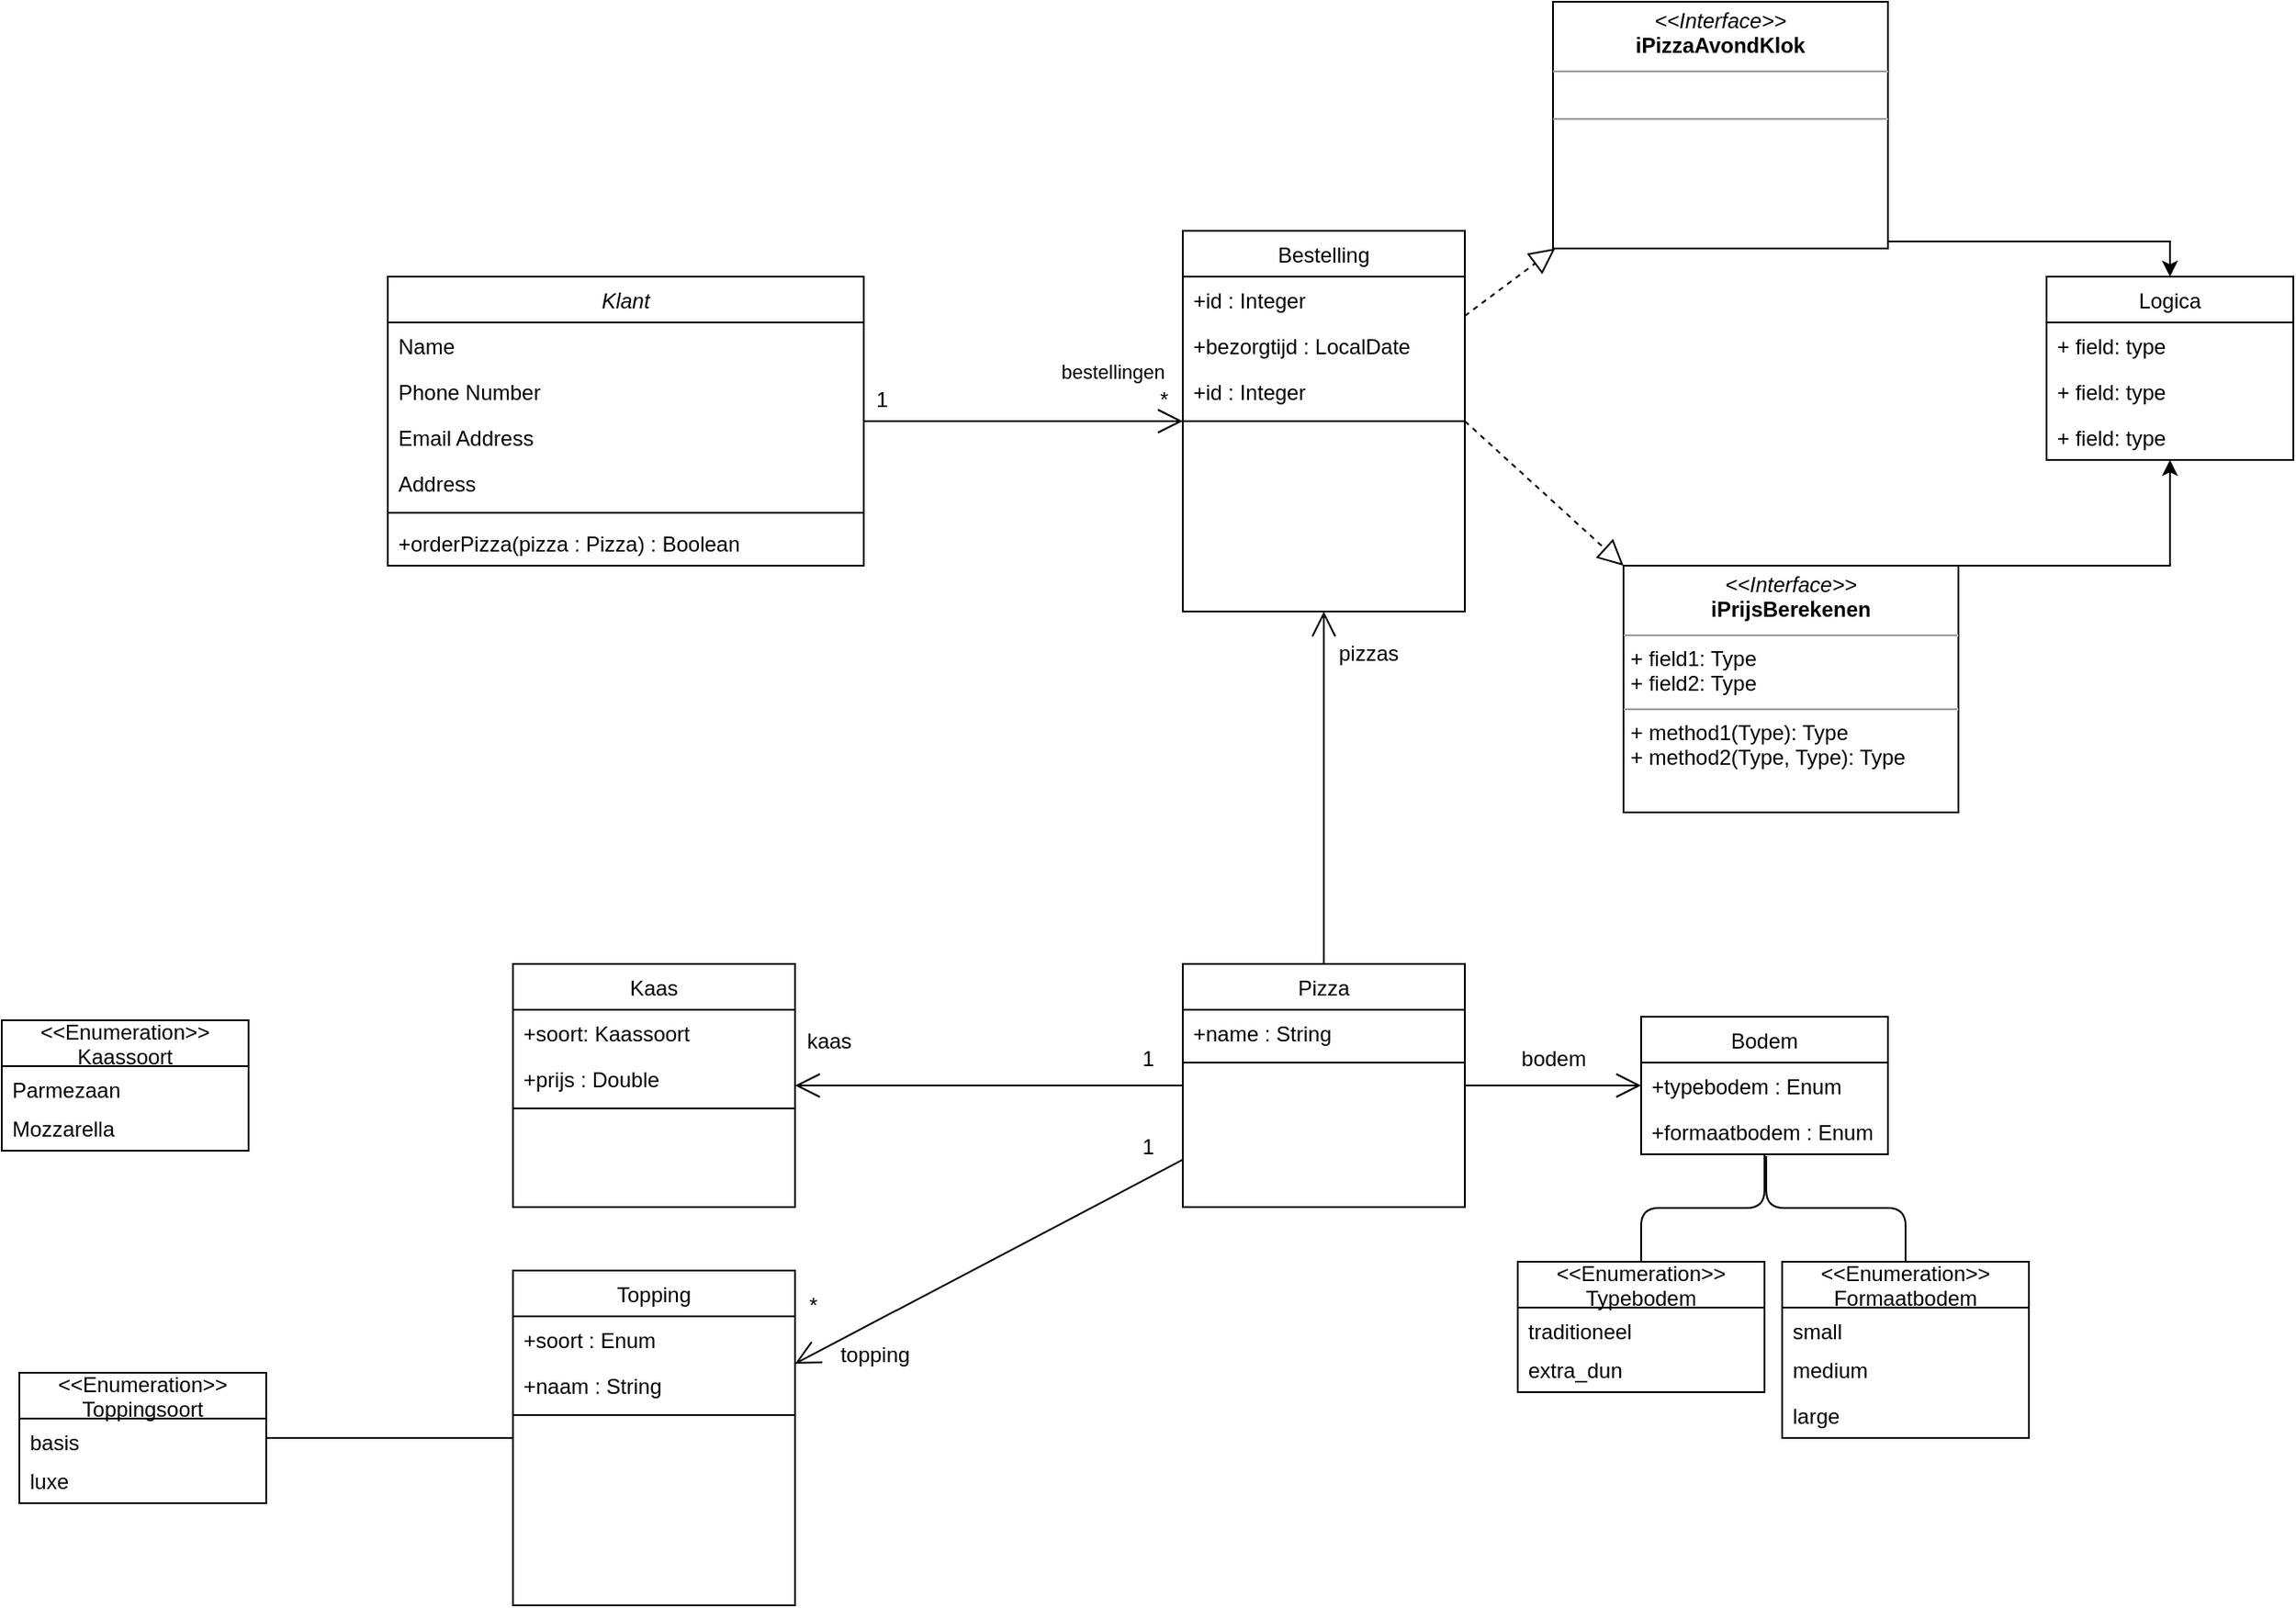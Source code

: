 <mxfile version="13.7.9" type="device"><diagram id="C5RBs43oDa-KdzZeNtuy" name="Page-1"><mxGraphModel dx="1913" dy="2095" grid="1" gridSize="10" guides="1" tooltips="1" connect="1" arrows="1" fold="1" page="1" pageScale="1" pageWidth="827" pageHeight="1169" math="0" shadow="0"><root><mxCell id="WIyWlLk6GJQsqaUBKTNV-0"/><mxCell id="WIyWlLk6GJQsqaUBKTNV-1" parent="WIyWlLk6GJQsqaUBKTNV-0"/><mxCell id="gmzlAjszo0Uq_5KP6DrP-10" value="bestellingen" style="endArrow=open;endSize=12;html=1;" parent="WIyWlLk6GJQsqaUBKTNV-1" source="zkfFHV4jXpPFQw0GAbJ--0" target="zkfFHV4jXpPFQw0GAbJ--17" edge="1"><mxGeometry x="0.558" y="28" width="160" relative="1" as="geometry"><mxPoint x="399" y="106" as="sourcePoint"/><mxPoint x="559" y="106" as="targetPoint"/><Array as="points"><mxPoint x="469" y="108"/></Array><mxPoint as="offset"/></mxGeometry></mxCell><mxCell id="gmzlAjszo0Uq_5KP6DrP-11" value="1" style="text;html=1;align=center;verticalAlign=middle;resizable=0;points=[];autosize=1;" parent="WIyWlLk6GJQsqaUBKTNV-1" vertex="1"><mxGeometry x="379" y="86" width="20" height="20" as="geometry"/></mxCell><mxCell id="gmzlAjszo0Uq_5KP6DrP-12" value="*" style="text;html=1;align=center;verticalAlign=middle;resizable=0;points=[];autosize=1;" parent="WIyWlLk6GJQsqaUBKTNV-1" vertex="1"><mxGeometry x="539" y="86" width="20" height="20" as="geometry"/></mxCell><mxCell id="gmzlAjszo0Uq_5KP6DrP-16" value="" style="endArrow=open;endFill=1;endSize=12;html=1;" parent="WIyWlLk6GJQsqaUBKTNV-1" source="zkfFHV4jXpPFQw0GAbJ--6" target="gmzlAjszo0Uq_5KP6DrP-0" edge="1"><mxGeometry width="160" relative="1" as="geometry"><mxPoint x="440" y="380" as="sourcePoint"/><mxPoint x="460" y="450" as="targetPoint"/></mxGeometry></mxCell><mxCell id="zkfFHV4jXpPFQw0GAbJ--6" value="Pizza" style="swimlane;fontStyle=0;align=center;verticalAlign=top;childLayout=stackLayout;horizontal=1;startSize=26;horizontalStack=0;resizeParent=1;resizeLast=0;collapsible=1;marginBottom=0;rounded=0;shadow=0;strokeWidth=1;" parent="WIyWlLk6GJQsqaUBKTNV-1" vertex="1"><mxGeometry x="560" y="416" width="160" height="138" as="geometry"><mxRectangle x="130" y="380" width="160" height="26" as="alternateBounds"/></mxGeometry></mxCell><mxCell id="zkfFHV4jXpPFQw0GAbJ--7" value="+name : String" style="text;align=left;verticalAlign=top;spacingLeft=4;spacingRight=4;overflow=hidden;rotatable=0;points=[[0,0.5],[1,0.5]];portConstraint=eastwest;" parent="zkfFHV4jXpPFQw0GAbJ--6" vertex="1"><mxGeometry y="26" width="160" height="26" as="geometry"/></mxCell><mxCell id="zkfFHV4jXpPFQw0GAbJ--9" value="" style="line;html=1;strokeWidth=1;align=left;verticalAlign=middle;spacingTop=-1;spacingLeft=3;spacingRight=3;rotatable=0;labelPosition=right;points=[];portConstraint=eastwest;" parent="zkfFHV4jXpPFQw0GAbJ--6" vertex="1"><mxGeometry y="52" width="160" height="8" as="geometry"/></mxCell><mxCell id="jzu1bt6xzIj4RcpeZRFy-12" value="" style="endArrow=none;html=1;edgeStyle=orthogonalEdgeStyle;exitX=0.507;exitY=1.038;exitDx=0;exitDy=0;exitPerimeter=0;" parent="WIyWlLk6GJQsqaUBKTNV-1" source="jzu1bt6xzIj4RcpeZRFy-11" target="gmzlAjszo0Uq_5KP6DrP-19" edge="1"><mxGeometry relative="1" as="geometry"><mxPoint x="650" y="690" as="sourcePoint"/><mxPoint x="810" y="690" as="targetPoint"/></mxGeometry></mxCell><mxCell id="jzu1bt6xzIj4RcpeZRFy-15" value="" style="endArrow=none;html=1;edgeStyle=orthogonalEdgeStyle;" parent="WIyWlLk6GJQsqaUBKTNV-1" source="gmzlAjszo0Uq_5KP6DrP-23" target="jzu1bt6xzIj4RcpeZRFy-6" edge="1"><mxGeometry relative="1" as="geometry"><mxPoint x="660" y="700" as="sourcePoint"/><mxPoint x="820" y="700" as="targetPoint"/></mxGeometry></mxCell><mxCell id="jzu1bt6xzIj4RcpeZRFy-6" value="&lt;&lt;Enumeration&gt;&gt;&#10;Typebodem" style="swimlane;fontStyle=0;childLayout=stackLayout;horizontal=1;startSize=26;fillColor=none;horizontalStack=0;resizeParent=1;resizeParentMax=0;resizeLast=0;collapsible=1;marginBottom=0;" parent="WIyWlLk6GJQsqaUBKTNV-1" vertex="1"><mxGeometry x="750" y="585" width="140" height="74" as="geometry"/></mxCell><mxCell id="jzu1bt6xzIj4RcpeZRFy-7" value="traditioneel" style="text;strokeColor=none;fillColor=none;align=left;verticalAlign=top;spacingLeft=4;spacingRight=4;overflow=hidden;rotatable=0;points=[[0,0.5],[1,0.5]];portConstraint=eastwest;" parent="jzu1bt6xzIj4RcpeZRFy-6" vertex="1"><mxGeometry y="26" width="140" height="22" as="geometry"/></mxCell><mxCell id="jzu1bt6xzIj4RcpeZRFy-8" value="extra_dun" style="text;strokeColor=none;fillColor=none;align=left;verticalAlign=top;spacingLeft=4;spacingRight=4;overflow=hidden;rotatable=0;points=[[0,0.5],[1,0.5]];portConstraint=eastwest;" parent="jzu1bt6xzIj4RcpeZRFy-6" vertex="1"><mxGeometry y="48" width="140" height="26" as="geometry"/></mxCell><mxCell id="gmzlAjszo0Uq_5KP6DrP-19" value="&lt;&lt;Enumeration&gt;&gt;&#10;Formaatbodem" style="swimlane;fontStyle=0;childLayout=stackLayout;horizontal=1;startSize=26;fillColor=none;horizontalStack=0;resizeParent=1;resizeParentMax=0;resizeLast=0;collapsible=1;marginBottom=0;" parent="WIyWlLk6GJQsqaUBKTNV-1" vertex="1"><mxGeometry x="900" y="585" width="140" height="100" as="geometry"/></mxCell><mxCell id="gmzlAjszo0Uq_5KP6DrP-20" value="small" style="text;strokeColor=none;fillColor=none;align=left;verticalAlign=top;spacingLeft=4;spacingRight=4;overflow=hidden;rotatable=0;points=[[0,0.5],[1,0.5]];portConstraint=eastwest;" parent="gmzlAjszo0Uq_5KP6DrP-19" vertex="1"><mxGeometry y="26" width="140" height="22" as="geometry"/></mxCell><mxCell id="gmzlAjszo0Uq_5KP6DrP-21" value="medium" style="text;strokeColor=none;fillColor=none;align=left;verticalAlign=top;spacingLeft=4;spacingRight=4;overflow=hidden;rotatable=0;points=[[0,0.5],[1,0.5]];portConstraint=eastwest;" parent="gmzlAjszo0Uq_5KP6DrP-19" vertex="1"><mxGeometry y="48" width="140" height="26" as="geometry"/></mxCell><mxCell id="jzu1bt6xzIj4RcpeZRFy-9" value="large" style="text;strokeColor=none;fillColor=none;align=left;verticalAlign=top;spacingLeft=4;spacingRight=4;overflow=hidden;rotatable=0;points=[[0,0.5],[1,0.5]];portConstraint=eastwest;" parent="gmzlAjszo0Uq_5KP6DrP-19" vertex="1"><mxGeometry y="74" width="140" height="26" as="geometry"/></mxCell><mxCell id="jzu1bt6xzIj4RcpeZRFy-16" value="" style="endArrow=open;endFill=1;endSize=12;html=1;" parent="WIyWlLk6GJQsqaUBKTNV-1" source="zkfFHV4jXpPFQw0GAbJ--6" target="gmzlAjszo0Uq_5KP6DrP-23" edge="1"><mxGeometry width="160" relative="1" as="geometry"><mxPoint x="500" y="590" as="sourcePoint"/><mxPoint x="760" y="530" as="targetPoint"/></mxGeometry></mxCell><mxCell id="gmzlAjszo0Uq_5KP6DrP-23" value="Bodem" style="swimlane;fontStyle=0;childLayout=stackLayout;horizontal=1;startSize=26;fillColor=none;horizontalStack=0;resizeParent=1;resizeParentMax=0;resizeLast=0;collapsible=1;marginBottom=0;" parent="WIyWlLk6GJQsqaUBKTNV-1" vertex="1"><mxGeometry x="820" y="446" width="140" height="78" as="geometry"/></mxCell><mxCell id="jzu1bt6xzIj4RcpeZRFy-10" value="+typebodem : Enum" style="text;strokeColor=none;fillColor=none;align=left;verticalAlign=top;spacingLeft=4;spacingRight=4;overflow=hidden;rotatable=0;points=[[0,0.5],[1,0.5]];portConstraint=eastwest;" parent="gmzlAjszo0Uq_5KP6DrP-23" vertex="1"><mxGeometry y="26" width="140" height="26" as="geometry"/></mxCell><mxCell id="jzu1bt6xzIj4RcpeZRFy-11" value="+formaatbodem : Enum" style="text;strokeColor=none;fillColor=none;align=left;verticalAlign=top;spacingLeft=4;spacingRight=4;overflow=hidden;rotatable=0;points=[[0,0.5],[1,0.5]];portConstraint=eastwest;" parent="gmzlAjszo0Uq_5KP6DrP-23" vertex="1"><mxGeometry y="52" width="140" height="26" as="geometry"/></mxCell><mxCell id="jzu1bt6xzIj4RcpeZRFy-17" value="bodem" style="text;html=1;align=center;verticalAlign=middle;resizable=0;points=[];autosize=1;" parent="WIyWlLk6GJQsqaUBKTNV-1" vertex="1"><mxGeometry x="745" y="460" width="50" height="20" as="geometry"/></mxCell><mxCell id="jzu1bt6xzIj4RcpeZRFy-18" value="Topping" style="swimlane;fontStyle=0;align=center;verticalAlign=top;childLayout=stackLayout;horizontal=1;startSize=26;horizontalStack=0;resizeParent=1;resizeLast=0;collapsible=1;marginBottom=0;rounded=0;shadow=0;strokeWidth=1;" parent="WIyWlLk6GJQsqaUBKTNV-1" vertex="1"><mxGeometry x="180" y="590" width="160" height="190" as="geometry"><mxRectangle x="130" y="380" width="160" height="26" as="alternateBounds"/></mxGeometry></mxCell><mxCell id="jzu1bt6xzIj4RcpeZRFy-19" value="+soort : Enum" style="text;align=left;verticalAlign=top;spacingLeft=4;spacingRight=4;overflow=hidden;rotatable=0;points=[[0,0.5],[1,0.5]];portConstraint=eastwest;" parent="jzu1bt6xzIj4RcpeZRFy-18" vertex="1"><mxGeometry y="26" width="160" height="26" as="geometry"/></mxCell><mxCell id="jzu1bt6xzIj4RcpeZRFy-38" value="+naam : String" style="text;align=left;verticalAlign=top;spacingLeft=4;spacingRight=4;overflow=hidden;rotatable=0;points=[[0,0.5],[1,0.5]];portConstraint=eastwest;" parent="jzu1bt6xzIj4RcpeZRFy-18" vertex="1"><mxGeometry y="52" width="160" height="26" as="geometry"/></mxCell><mxCell id="jzu1bt6xzIj4RcpeZRFy-21" value="" style="line;html=1;strokeWidth=1;align=left;verticalAlign=middle;spacingTop=-1;spacingLeft=3;spacingRight=3;rotatable=0;labelPosition=right;points=[];portConstraint=eastwest;" parent="jzu1bt6xzIj4RcpeZRFy-18" vertex="1"><mxGeometry y="78" width="160" height="8" as="geometry"/></mxCell><mxCell id="gmzlAjszo0Uq_5KP6DrP-0" value="Kaas" style="swimlane;fontStyle=0;align=center;verticalAlign=top;childLayout=stackLayout;horizontal=1;startSize=26;horizontalStack=0;resizeParent=1;resizeLast=0;collapsible=1;marginBottom=0;rounded=0;shadow=0;strokeWidth=1;" parent="WIyWlLk6GJQsqaUBKTNV-1" vertex="1"><mxGeometry x="180" y="416" width="160" height="138" as="geometry"><mxRectangle x="130" y="380" width="160" height="26" as="alternateBounds"/></mxGeometry></mxCell><mxCell id="gmzlAjszo0Uq_5KP6DrP-1" value="+soort: Kaassoort" style="text;align=left;verticalAlign=top;spacingLeft=4;spacingRight=4;overflow=hidden;rotatable=0;points=[[0,0.5],[1,0.5]];portConstraint=eastwest;" parent="gmzlAjszo0Uq_5KP6DrP-0" vertex="1"><mxGeometry y="26" width="160" height="26" as="geometry"/></mxCell><mxCell id="gmzlAjszo0Uq_5KP6DrP-2" value="+prijs : Double" style="text;align=left;verticalAlign=top;spacingLeft=4;spacingRight=4;overflow=hidden;rotatable=0;points=[[0,0.5],[1,0.5]];portConstraint=eastwest;rounded=0;shadow=0;html=0;" parent="gmzlAjszo0Uq_5KP6DrP-0" vertex="1"><mxGeometry y="52" width="160" height="26" as="geometry"/></mxCell><mxCell id="gmzlAjszo0Uq_5KP6DrP-3" value="" style="line;html=1;strokeWidth=1;align=left;verticalAlign=middle;spacingTop=-1;spacingLeft=3;spacingRight=3;rotatable=0;labelPosition=right;points=[];portConstraint=eastwest;" parent="gmzlAjszo0Uq_5KP6DrP-0" vertex="1"><mxGeometry y="78" width="160" height="8" as="geometry"/></mxCell><mxCell id="jzu1bt6xzIj4RcpeZRFy-24" value="" style="endArrow=open;endFill=1;endSize=12;html=1;" parent="WIyWlLk6GJQsqaUBKTNV-1" source="zkfFHV4jXpPFQw0GAbJ--6" target="jzu1bt6xzIj4RcpeZRFy-18" edge="1"><mxGeometry width="160" relative="1" as="geometry"><mxPoint x="350" y="495" as="sourcePoint"/><mxPoint x="510" y="650" as="targetPoint"/></mxGeometry></mxCell><mxCell id="jzu1bt6xzIj4RcpeZRFy-33" value="" style="endArrow=none;html=1;edgeStyle=orthogonalEdgeStyle;" parent="WIyWlLk6GJQsqaUBKTNV-1" source="jzu1bt6xzIj4RcpeZRFy-30" target="jzu1bt6xzIj4RcpeZRFy-18" edge="1"><mxGeometry relative="1" as="geometry"><mxPoint x="-90" y="730" as="sourcePoint"/><mxPoint x="70" y="730" as="targetPoint"/></mxGeometry></mxCell><mxCell id="jzu1bt6xzIj4RcpeZRFy-25" value="&lt;&lt;Enumeration&gt;&gt;&#10;Kaassoort" style="swimlane;fontStyle=0;childLayout=stackLayout;horizontal=1;startSize=26;fillColor=none;horizontalStack=0;resizeParent=1;resizeParentMax=0;resizeLast=0;collapsible=1;marginBottom=0;" parent="WIyWlLk6GJQsqaUBKTNV-1" vertex="1"><mxGeometry x="-110" y="448" width="140" height="74" as="geometry"/></mxCell><mxCell id="jzu1bt6xzIj4RcpeZRFy-26" value="Parmezaan" style="text;strokeColor=none;fillColor=none;align=left;verticalAlign=top;spacingLeft=4;spacingRight=4;overflow=hidden;rotatable=0;points=[[0,0.5],[1,0.5]];portConstraint=eastwest;" parent="jzu1bt6xzIj4RcpeZRFy-25" vertex="1"><mxGeometry y="26" width="140" height="22" as="geometry"/></mxCell><mxCell id="jzu1bt6xzIj4RcpeZRFy-27" value="Mozzarella" style="text;strokeColor=none;fillColor=none;align=left;verticalAlign=top;spacingLeft=4;spacingRight=4;overflow=hidden;rotatable=0;points=[[0,0.5],[1,0.5]];portConstraint=eastwest;" parent="jzu1bt6xzIj4RcpeZRFy-25" vertex="1"><mxGeometry y="48" width="140" height="26" as="geometry"/></mxCell><mxCell id="jzu1bt6xzIj4RcpeZRFy-30" value="&lt;&lt;Enumeration&gt;&gt;&#10;Toppingsoort" style="swimlane;fontStyle=0;childLayout=stackLayout;horizontal=1;startSize=26;fillColor=none;horizontalStack=0;resizeParent=1;resizeParentMax=0;resizeLast=0;collapsible=1;marginBottom=0;" parent="WIyWlLk6GJQsqaUBKTNV-1" vertex="1"><mxGeometry x="-100" y="648" width="140" height="74" as="geometry"/></mxCell><mxCell id="jzu1bt6xzIj4RcpeZRFy-31" value="basis" style="text;strokeColor=none;fillColor=none;align=left;verticalAlign=top;spacingLeft=4;spacingRight=4;overflow=hidden;rotatable=0;points=[[0,0.5],[1,0.5]];portConstraint=eastwest;" parent="jzu1bt6xzIj4RcpeZRFy-30" vertex="1"><mxGeometry y="26" width="140" height="22" as="geometry"/></mxCell><mxCell id="jzu1bt6xzIj4RcpeZRFy-32" value="luxe" style="text;strokeColor=none;fillColor=none;align=left;verticalAlign=top;spacingLeft=4;spacingRight=4;overflow=hidden;rotatable=0;points=[[0,0.5],[1,0.5]];portConstraint=eastwest;" parent="jzu1bt6xzIj4RcpeZRFy-30" vertex="1"><mxGeometry y="48" width="140" height="26" as="geometry"/></mxCell><mxCell id="jzu1bt6xzIj4RcpeZRFy-39" value="kaas" style="text;html=1;align=center;verticalAlign=middle;resizable=0;points=[];autosize=1;" parent="WIyWlLk6GJQsqaUBKTNV-1" vertex="1"><mxGeometry x="339" y="450" width="40" height="20" as="geometry"/></mxCell><mxCell id="jzu1bt6xzIj4RcpeZRFy-40" value="topping" style="text;html=1;align=center;verticalAlign=middle;resizable=0;points=[];autosize=1;" parent="WIyWlLk6GJQsqaUBKTNV-1" vertex="1"><mxGeometry x="360" y="628" width="50" height="20" as="geometry"/></mxCell><mxCell id="zkfFHV4jXpPFQw0GAbJ--0" value="Klant" style="swimlane;fontStyle=2;align=center;verticalAlign=top;childLayout=stackLayout;horizontal=1;startSize=26;horizontalStack=0;resizeParent=1;resizeLast=0;collapsible=1;marginBottom=0;rounded=0;shadow=0;strokeWidth=1;" parent="WIyWlLk6GJQsqaUBKTNV-1" vertex="1"><mxGeometry x="109" y="26" width="270" height="164" as="geometry"><mxRectangle x="230" y="140" width="160" height="26" as="alternateBounds"/></mxGeometry></mxCell><mxCell id="zkfFHV4jXpPFQw0GAbJ--1" value="Name" style="text;align=left;verticalAlign=top;spacingLeft=4;spacingRight=4;overflow=hidden;rotatable=0;points=[[0,0.5],[1,0.5]];portConstraint=eastwest;" parent="zkfFHV4jXpPFQw0GAbJ--0" vertex="1"><mxGeometry y="26" width="270" height="26" as="geometry"/></mxCell><mxCell id="zkfFHV4jXpPFQw0GAbJ--2" value="Phone Number" style="text;align=left;verticalAlign=top;spacingLeft=4;spacingRight=4;overflow=hidden;rotatable=0;points=[[0,0.5],[1,0.5]];portConstraint=eastwest;rounded=0;shadow=0;html=0;" parent="zkfFHV4jXpPFQw0GAbJ--0" vertex="1"><mxGeometry y="52" width="270" height="26" as="geometry"/></mxCell><mxCell id="zkfFHV4jXpPFQw0GAbJ--3" value="Email Address" style="text;align=left;verticalAlign=top;spacingLeft=4;spacingRight=4;overflow=hidden;rotatable=0;points=[[0,0.5],[1,0.5]];portConstraint=eastwest;rounded=0;shadow=0;html=0;" parent="zkfFHV4jXpPFQw0GAbJ--0" vertex="1"><mxGeometry y="78" width="270" height="26" as="geometry"/></mxCell><mxCell id="gmzlAjszo0Uq_5KP6DrP-6" value="Address" style="text;align=left;verticalAlign=top;spacingLeft=4;spacingRight=4;overflow=hidden;rotatable=0;points=[[0,0.5],[1,0.5]];portConstraint=eastwest;rounded=0;shadow=0;html=0;" parent="zkfFHV4jXpPFQw0GAbJ--0" vertex="1"><mxGeometry y="104" width="270" height="26" as="geometry"/></mxCell><mxCell id="zkfFHV4jXpPFQw0GAbJ--4" value="" style="line;html=1;strokeWidth=1;align=left;verticalAlign=middle;spacingTop=-1;spacingLeft=3;spacingRight=3;rotatable=0;labelPosition=right;points=[];portConstraint=eastwest;" parent="zkfFHV4jXpPFQw0GAbJ--0" vertex="1"><mxGeometry y="130" width="270" height="8" as="geometry"/></mxCell><mxCell id="zkfFHV4jXpPFQw0GAbJ--5" value="+orderPizza(pizza : Pizza) : Boolean" style="text;align=left;verticalAlign=top;spacingLeft=4;spacingRight=4;overflow=hidden;rotatable=0;points=[[0,0.5],[1,0.5]];portConstraint=eastwest;" parent="zkfFHV4jXpPFQw0GAbJ--0" vertex="1"><mxGeometry y="138" width="270" height="26" as="geometry"/></mxCell><mxCell id="OqfBqYAffuT-VZo09y8t-7" style="edgeStyle=orthogonalEdgeStyle;rounded=0;orthogonalLoop=1;jettySize=auto;html=1;exitX=1;exitY=0;exitDx=0;exitDy=0;" edge="1" parent="WIyWlLk6GJQsqaUBKTNV-1" source="jzu1bt6xzIj4RcpeZRFy-45" target="OqfBqYAffuT-VZo09y8t-3"><mxGeometry relative="1" as="geometry"><Array as="points"><mxPoint x="1120" y="190"/></Array></mxGeometry></mxCell><mxCell id="jzu1bt6xzIj4RcpeZRFy-45" value="&lt;p style=&quot;margin: 0px ; margin-top: 4px ; text-align: center&quot;&gt;&lt;i&gt;&amp;lt;&amp;lt;Interface&amp;gt;&amp;gt;&lt;/i&gt;&lt;br&gt;&lt;b&gt;iPrijsBerekenen&lt;/b&gt;&lt;/p&gt;&lt;hr size=&quot;1&quot;&gt;&lt;p style=&quot;margin: 0px ; margin-left: 4px&quot;&gt;+ field1: Type&lt;br&gt;+ field2: Type&lt;/p&gt;&lt;hr size=&quot;1&quot;&gt;&lt;p style=&quot;margin: 0px ; margin-left: 4px&quot;&gt;+ method1(Type): Type&lt;br&gt;+ method2(Type, Type): Type&lt;/p&gt;" style="verticalAlign=top;align=left;overflow=fill;fontSize=12;fontFamily=Helvetica;html=1;" parent="WIyWlLk6GJQsqaUBKTNV-1" vertex="1"><mxGeometry x="810" y="190" width="190" height="140" as="geometry"/></mxCell><mxCell id="zkfFHV4jXpPFQw0GAbJ--17" value="Bestelling" style="swimlane;fontStyle=0;align=center;verticalAlign=top;childLayout=stackLayout;horizontal=1;startSize=26;horizontalStack=0;resizeParent=1;resizeLast=0;collapsible=1;marginBottom=0;rounded=0;shadow=0;strokeWidth=1;" parent="WIyWlLk6GJQsqaUBKTNV-1" vertex="1"><mxGeometry x="560" width="160" height="216" as="geometry"><mxRectangle x="550" y="140" width="160" height="26" as="alternateBounds"/></mxGeometry></mxCell><mxCell id="zkfFHV4jXpPFQw0GAbJ--20" value="+id : Integer" style="text;align=left;verticalAlign=top;spacingLeft=4;spacingRight=4;overflow=hidden;rotatable=0;points=[[0,0.5],[1,0.5]];portConstraint=eastwest;rounded=0;shadow=0;html=0;" parent="zkfFHV4jXpPFQw0GAbJ--17" vertex="1"><mxGeometry y="26" width="160" height="26" as="geometry"/></mxCell><mxCell id="gmzlAjszo0Uq_5KP6DrP-7" value="+bezorgtijd : LocalDate" style="text;align=left;verticalAlign=top;spacingLeft=4;spacingRight=4;overflow=hidden;rotatable=0;points=[[0,0.5],[1,0.5]];portConstraint=eastwest;rounded=0;shadow=0;html=0;" parent="zkfFHV4jXpPFQw0GAbJ--17" vertex="1"><mxGeometry y="52" width="160" height="26" as="geometry"/></mxCell><mxCell id="gmzlAjszo0Uq_5KP6DrP-9" value="+id : Integer" style="text;align=left;verticalAlign=top;spacingLeft=4;spacingRight=4;overflow=hidden;rotatable=0;points=[[0,0.5],[1,0.5]];portConstraint=eastwest;rounded=0;shadow=0;html=0;" parent="zkfFHV4jXpPFQw0GAbJ--17" vertex="1"><mxGeometry y="78" width="160" height="26" as="geometry"/></mxCell><mxCell id="zkfFHV4jXpPFQw0GAbJ--23" value="" style="line;html=1;strokeWidth=1;align=left;verticalAlign=middle;spacingTop=-1;spacingLeft=3;spacingRight=3;rotatable=0;labelPosition=right;points=[];portConstraint=eastwest;" parent="zkfFHV4jXpPFQw0GAbJ--17" vertex="1"><mxGeometry y="104" width="160" height="8" as="geometry"/></mxCell><mxCell id="jzu1bt6xzIj4RcpeZRFy-52" value="pizzas" style="text;html=1;align=center;verticalAlign=middle;resizable=0;points=[];autosize=1;" parent="WIyWlLk6GJQsqaUBKTNV-1" vertex="1"><mxGeometry x="640" y="230" width="50" height="20" as="geometry"/></mxCell><mxCell id="jzu1bt6xzIj4RcpeZRFy-53" value="" style="endArrow=block;dashed=1;endFill=0;endSize=12;html=1;entryX=0;entryY=0;entryDx=0;entryDy=0;exitX=1;exitY=0.5;exitDx=0;exitDy=0;" parent="WIyWlLk6GJQsqaUBKTNV-1" source="zkfFHV4jXpPFQw0GAbJ--17" target="jzu1bt6xzIj4RcpeZRFy-45" edge="1"><mxGeometry width="160" relative="1" as="geometry"><mxPoint x="830" y="108" as="sourcePoint"/><mxPoint x="880" y="300" as="targetPoint"/></mxGeometry></mxCell><mxCell id="OqfBqYAffuT-VZo09y8t-8" style="edgeStyle=orthogonalEdgeStyle;rounded=0;orthogonalLoop=1;jettySize=auto;html=1;exitX=1;exitY=1;exitDx=0;exitDy=0;" edge="1" parent="WIyWlLk6GJQsqaUBKTNV-1" source="jzu1bt6xzIj4RcpeZRFy-54" target="OqfBqYAffuT-VZo09y8t-3"><mxGeometry relative="1" as="geometry"><Array as="points"><mxPoint x="960" y="6"/><mxPoint x="1120" y="6"/></Array></mxGeometry></mxCell><mxCell id="jzu1bt6xzIj4RcpeZRFy-54" value="&lt;p style=&quot;margin: 0px ; margin-top: 4px ; text-align: center&quot;&gt;&lt;i&gt;&amp;lt;&amp;lt;Interface&amp;gt;&amp;gt;&lt;/i&gt;&lt;br&gt;&lt;b&gt;iPizzaAvondKlok&lt;/b&gt;&lt;/p&gt;&lt;hr size=&quot;1&quot;&gt;&lt;p style=&quot;margin: 0px ; margin-left: 4px&quot;&gt;&lt;br&gt;&lt;/p&gt;&lt;hr size=&quot;1&quot;&gt;&lt;p style=&quot;margin: 0px ; margin-left: 4px&quot;&gt;&lt;br&gt;&lt;/p&gt;" style="verticalAlign=top;align=left;overflow=fill;fontSize=12;fontFamily=Helvetica;html=1;" parent="WIyWlLk6GJQsqaUBKTNV-1" vertex="1"><mxGeometry x="770" y="-130" width="190" height="140" as="geometry"/></mxCell><mxCell id="jzu1bt6xzIj4RcpeZRFy-55" value="" style="endArrow=block;dashed=1;endFill=0;endSize=12;html=1;" parent="WIyWlLk6GJQsqaUBKTNV-1" source="zkfFHV4jXpPFQw0GAbJ--17" target="jzu1bt6xzIj4RcpeZRFy-54" edge="1"><mxGeometry width="160" relative="1" as="geometry"><mxPoint x="470" y="160" as="sourcePoint"/><mxPoint x="680" y="-130" as="targetPoint"/><Array as="points"/></mxGeometry></mxCell><mxCell id="jzu1bt6xzIj4RcpeZRFy-57" value="" style="endArrow=open;endFill=1;endSize=12;html=1;exitX=0.5;exitY=0;exitDx=0;exitDy=0;entryX=0.5;entryY=1;entryDx=0;entryDy=0;" parent="WIyWlLk6GJQsqaUBKTNV-1" source="zkfFHV4jXpPFQw0GAbJ--6" target="zkfFHV4jXpPFQw0GAbJ--17" edge="1"><mxGeometry width="160" relative="1" as="geometry"><mxPoint x="580" y="320" as="sourcePoint"/><mxPoint x="740" y="320" as="targetPoint"/></mxGeometry></mxCell><mxCell id="OqfBqYAffuT-VZo09y8t-0" value="1" style="text;html=1;align=center;verticalAlign=middle;resizable=0;points=[];autosize=1;" vertex="1" parent="WIyWlLk6GJQsqaUBKTNV-1"><mxGeometry x="530" y="510" width="20" height="20" as="geometry"/></mxCell><mxCell id="OqfBqYAffuT-VZo09y8t-1" value="*" style="text;html=1;align=center;verticalAlign=middle;resizable=0;points=[];autosize=1;" vertex="1" parent="WIyWlLk6GJQsqaUBKTNV-1"><mxGeometry x="340" y="600" width="20" height="20" as="geometry"/></mxCell><mxCell id="OqfBqYAffuT-VZo09y8t-2" value="1" style="text;html=1;align=center;verticalAlign=middle;resizable=0;points=[];autosize=1;" vertex="1" parent="WIyWlLk6GJQsqaUBKTNV-1"><mxGeometry x="530" y="460" width="20" height="20" as="geometry"/></mxCell><mxCell id="OqfBqYAffuT-VZo09y8t-3" value="Logica" style="swimlane;fontStyle=0;childLayout=stackLayout;horizontal=1;startSize=26;fillColor=none;horizontalStack=0;resizeParent=1;resizeParentMax=0;resizeLast=0;collapsible=1;marginBottom=0;" vertex="1" parent="WIyWlLk6GJQsqaUBKTNV-1"><mxGeometry x="1050" y="26" width="140" height="104" as="geometry"/></mxCell><mxCell id="OqfBqYAffuT-VZo09y8t-4" value="+ field: type" style="text;strokeColor=none;fillColor=none;align=left;verticalAlign=top;spacingLeft=4;spacingRight=4;overflow=hidden;rotatable=0;points=[[0,0.5],[1,0.5]];portConstraint=eastwest;" vertex="1" parent="OqfBqYAffuT-VZo09y8t-3"><mxGeometry y="26" width="140" height="26" as="geometry"/></mxCell><mxCell id="OqfBqYAffuT-VZo09y8t-5" value="+ field: type" style="text;strokeColor=none;fillColor=none;align=left;verticalAlign=top;spacingLeft=4;spacingRight=4;overflow=hidden;rotatable=0;points=[[0,0.5],[1,0.5]];portConstraint=eastwest;" vertex="1" parent="OqfBqYAffuT-VZo09y8t-3"><mxGeometry y="52" width="140" height="26" as="geometry"/></mxCell><mxCell id="OqfBqYAffuT-VZo09y8t-6" value="+ field: type" style="text;strokeColor=none;fillColor=none;align=left;verticalAlign=top;spacingLeft=4;spacingRight=4;overflow=hidden;rotatable=0;points=[[0,0.5],[1,0.5]];portConstraint=eastwest;" vertex="1" parent="OqfBqYAffuT-VZo09y8t-3"><mxGeometry y="78" width="140" height="26" as="geometry"/></mxCell></root></mxGraphModel></diagram></mxfile>